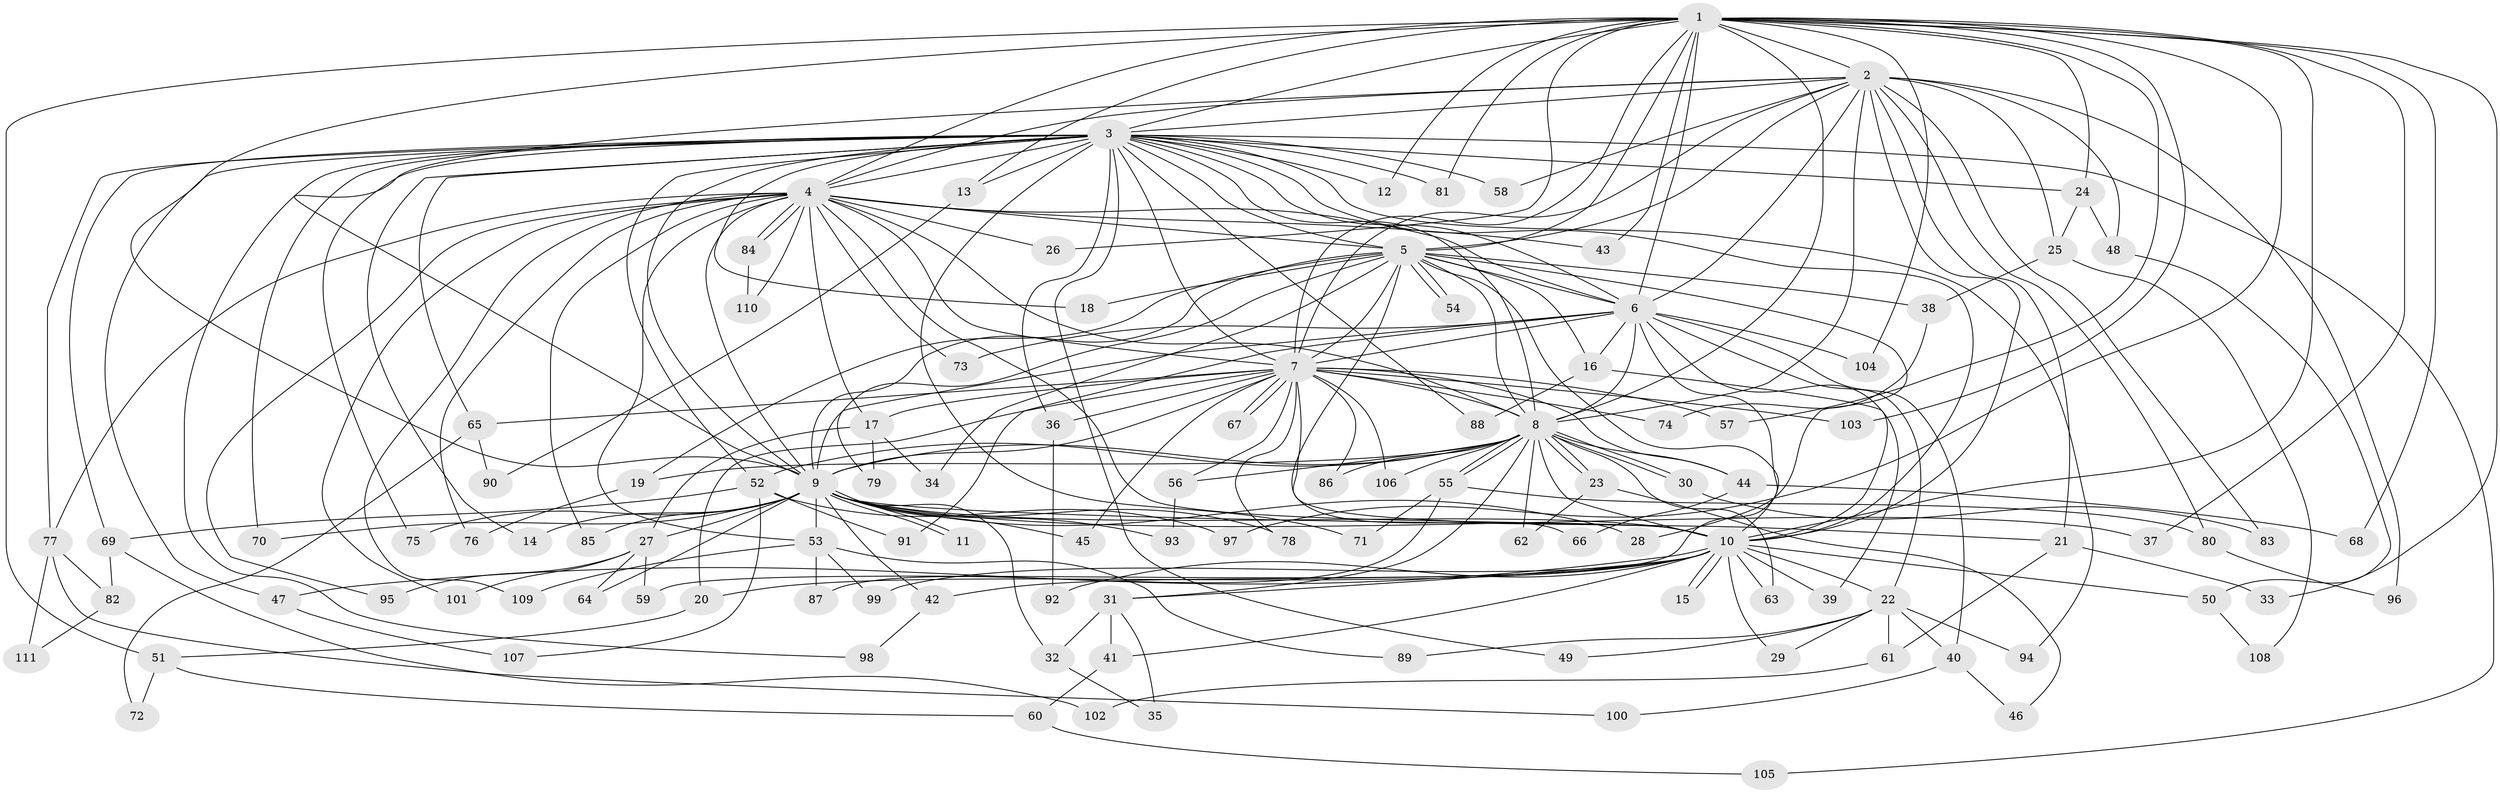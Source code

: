 // Generated by graph-tools (version 1.1) at 2025/01/03/09/25 03:01:34]
// undirected, 111 vertices, 247 edges
graph export_dot {
graph [start="1"]
  node [color=gray90,style=filled];
  1;
  2;
  3;
  4;
  5;
  6;
  7;
  8;
  9;
  10;
  11;
  12;
  13;
  14;
  15;
  16;
  17;
  18;
  19;
  20;
  21;
  22;
  23;
  24;
  25;
  26;
  27;
  28;
  29;
  30;
  31;
  32;
  33;
  34;
  35;
  36;
  37;
  38;
  39;
  40;
  41;
  42;
  43;
  44;
  45;
  46;
  47;
  48;
  49;
  50;
  51;
  52;
  53;
  54;
  55;
  56;
  57;
  58;
  59;
  60;
  61;
  62;
  63;
  64;
  65;
  66;
  67;
  68;
  69;
  70;
  71;
  72;
  73;
  74;
  75;
  76;
  77;
  78;
  79;
  80;
  81;
  82;
  83;
  84;
  85;
  86;
  87;
  88;
  89;
  90;
  91;
  92;
  93;
  94;
  95;
  96;
  97;
  98;
  99;
  100;
  101;
  102;
  103;
  104;
  105;
  106;
  107;
  108;
  109;
  110;
  111;
  1 -- 2;
  1 -- 3;
  1 -- 4;
  1 -- 5;
  1 -- 6;
  1 -- 7;
  1 -- 8;
  1 -- 9;
  1 -- 10;
  1 -- 12;
  1 -- 13;
  1 -- 24;
  1 -- 26;
  1 -- 33;
  1 -- 37;
  1 -- 43;
  1 -- 51;
  1 -- 57;
  1 -- 68;
  1 -- 81;
  1 -- 97;
  1 -- 103;
  1 -- 104;
  2 -- 3;
  2 -- 4;
  2 -- 5;
  2 -- 6;
  2 -- 7;
  2 -- 8;
  2 -- 9;
  2 -- 10;
  2 -- 21;
  2 -- 25;
  2 -- 48;
  2 -- 58;
  2 -- 80;
  2 -- 83;
  2 -- 96;
  3 -- 4;
  3 -- 5;
  3 -- 6;
  3 -- 7;
  3 -- 8;
  3 -- 9;
  3 -- 10;
  3 -- 12;
  3 -- 13;
  3 -- 14;
  3 -- 18;
  3 -- 24;
  3 -- 36;
  3 -- 47;
  3 -- 49;
  3 -- 52;
  3 -- 58;
  3 -- 65;
  3 -- 69;
  3 -- 70;
  3 -- 71;
  3 -- 75;
  3 -- 77;
  3 -- 81;
  3 -- 88;
  3 -- 94;
  3 -- 98;
  3 -- 105;
  4 -- 5;
  4 -- 6;
  4 -- 7;
  4 -- 8;
  4 -- 9;
  4 -- 10;
  4 -- 17;
  4 -- 26;
  4 -- 43;
  4 -- 53;
  4 -- 73;
  4 -- 76;
  4 -- 77;
  4 -- 84;
  4 -- 84;
  4 -- 85;
  4 -- 95;
  4 -- 101;
  4 -- 109;
  4 -- 110;
  5 -- 6;
  5 -- 7;
  5 -- 8;
  5 -- 9;
  5 -- 10;
  5 -- 16;
  5 -- 18;
  5 -- 19;
  5 -- 28;
  5 -- 34;
  5 -- 38;
  5 -- 54;
  5 -- 54;
  5 -- 66;
  5 -- 79;
  6 -- 7;
  6 -- 8;
  6 -- 9;
  6 -- 10;
  6 -- 16;
  6 -- 22;
  6 -- 40;
  6 -- 59;
  6 -- 73;
  6 -- 91;
  6 -- 104;
  7 -- 8;
  7 -- 9;
  7 -- 10;
  7 -- 17;
  7 -- 20;
  7 -- 36;
  7 -- 44;
  7 -- 45;
  7 -- 56;
  7 -- 57;
  7 -- 65;
  7 -- 67;
  7 -- 67;
  7 -- 74;
  7 -- 78;
  7 -- 86;
  7 -- 103;
  7 -- 106;
  8 -- 9;
  8 -- 10;
  8 -- 19;
  8 -- 23;
  8 -- 23;
  8 -- 30;
  8 -- 30;
  8 -- 31;
  8 -- 44;
  8 -- 52;
  8 -- 55;
  8 -- 55;
  8 -- 56;
  8 -- 62;
  8 -- 63;
  8 -- 86;
  8 -- 106;
  9 -- 10;
  9 -- 11;
  9 -- 11;
  9 -- 14;
  9 -- 21;
  9 -- 27;
  9 -- 28;
  9 -- 32;
  9 -- 37;
  9 -- 42;
  9 -- 45;
  9 -- 53;
  9 -- 64;
  9 -- 70;
  9 -- 75;
  9 -- 78;
  9 -- 85;
  9 -- 93;
  10 -- 15;
  10 -- 15;
  10 -- 20;
  10 -- 22;
  10 -- 29;
  10 -- 31;
  10 -- 39;
  10 -- 41;
  10 -- 42;
  10 -- 47;
  10 -- 50;
  10 -- 63;
  10 -- 92;
  10 -- 99;
  13 -- 90;
  16 -- 39;
  16 -- 88;
  17 -- 27;
  17 -- 34;
  17 -- 79;
  19 -- 76;
  20 -- 51;
  21 -- 33;
  21 -- 61;
  22 -- 29;
  22 -- 40;
  22 -- 49;
  22 -- 61;
  22 -- 89;
  22 -- 94;
  23 -- 46;
  23 -- 62;
  24 -- 25;
  24 -- 48;
  25 -- 38;
  25 -- 108;
  27 -- 59;
  27 -- 64;
  27 -- 95;
  27 -- 101;
  30 -- 83;
  31 -- 32;
  31 -- 35;
  31 -- 41;
  32 -- 35;
  36 -- 92;
  38 -- 74;
  40 -- 46;
  40 -- 100;
  41 -- 60;
  42 -- 98;
  44 -- 66;
  44 -- 68;
  47 -- 107;
  48 -- 50;
  50 -- 108;
  51 -- 60;
  51 -- 72;
  52 -- 69;
  52 -- 91;
  52 -- 97;
  52 -- 107;
  53 -- 87;
  53 -- 89;
  53 -- 99;
  53 -- 109;
  55 -- 71;
  55 -- 80;
  55 -- 87;
  56 -- 93;
  60 -- 105;
  61 -- 102;
  65 -- 72;
  65 -- 90;
  69 -- 82;
  69 -- 102;
  77 -- 82;
  77 -- 100;
  77 -- 111;
  80 -- 96;
  82 -- 111;
  84 -- 110;
}
